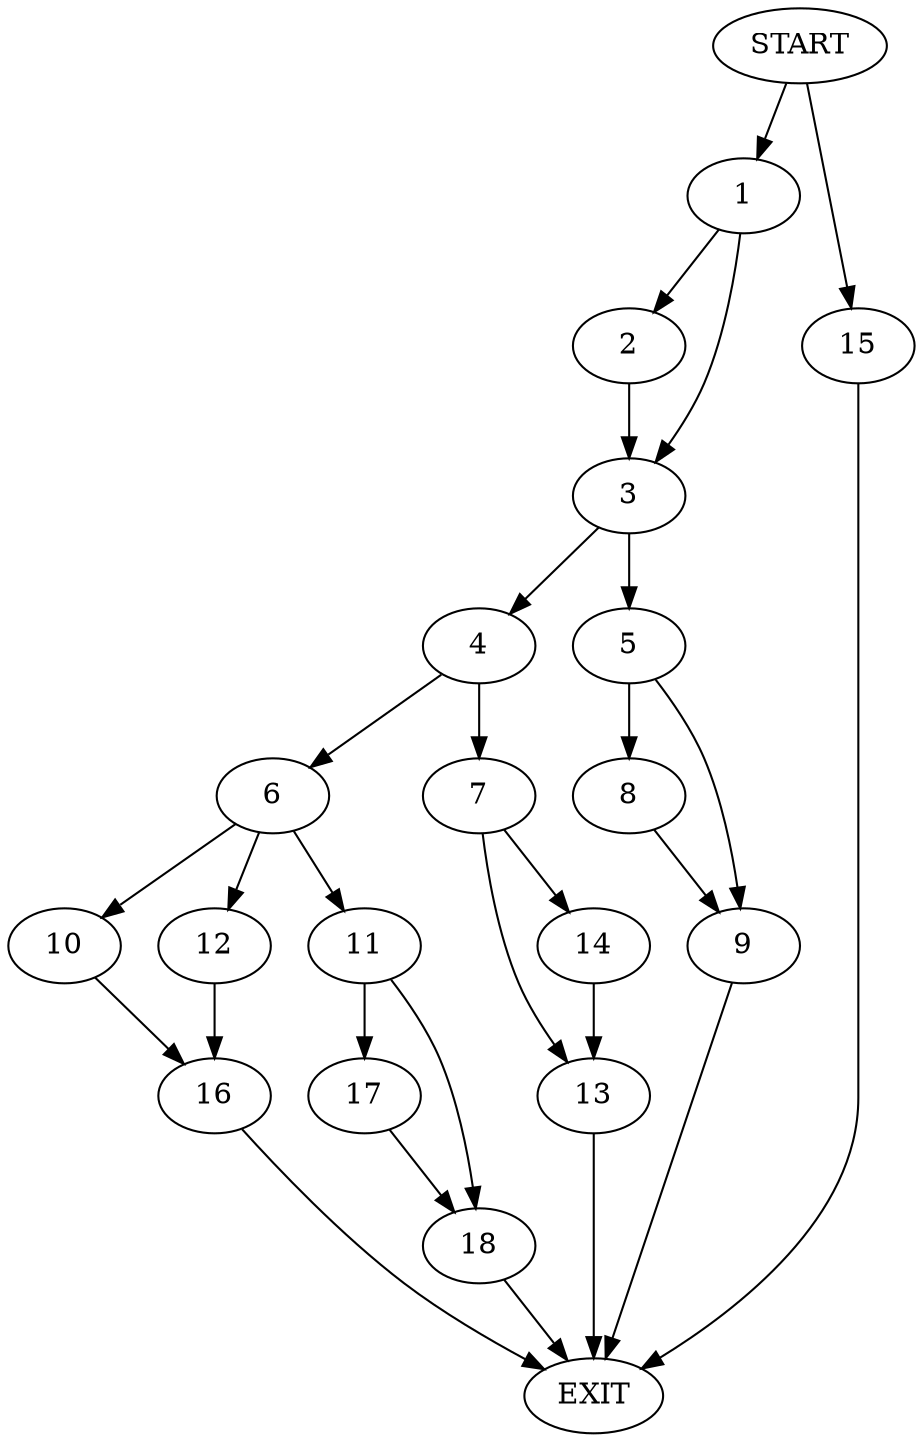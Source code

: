 digraph {
0 [label="START"]
19 [label="EXIT"]
0 -> 1
1 -> 2
1 -> 3
2 -> 3
3 -> 4
3 -> 5
4 -> 6
4 -> 7
5 -> 8
5 -> 9
9 -> 19
8 -> 9
6 -> 10
6 -> 11
6 -> 12
7 -> 13
7 -> 14
14 -> 13
13 -> 19
0 -> 15
15 -> 19
10 -> 16
11 -> 17
11 -> 18
12 -> 16
16 -> 19
18 -> 19
17 -> 18
}
